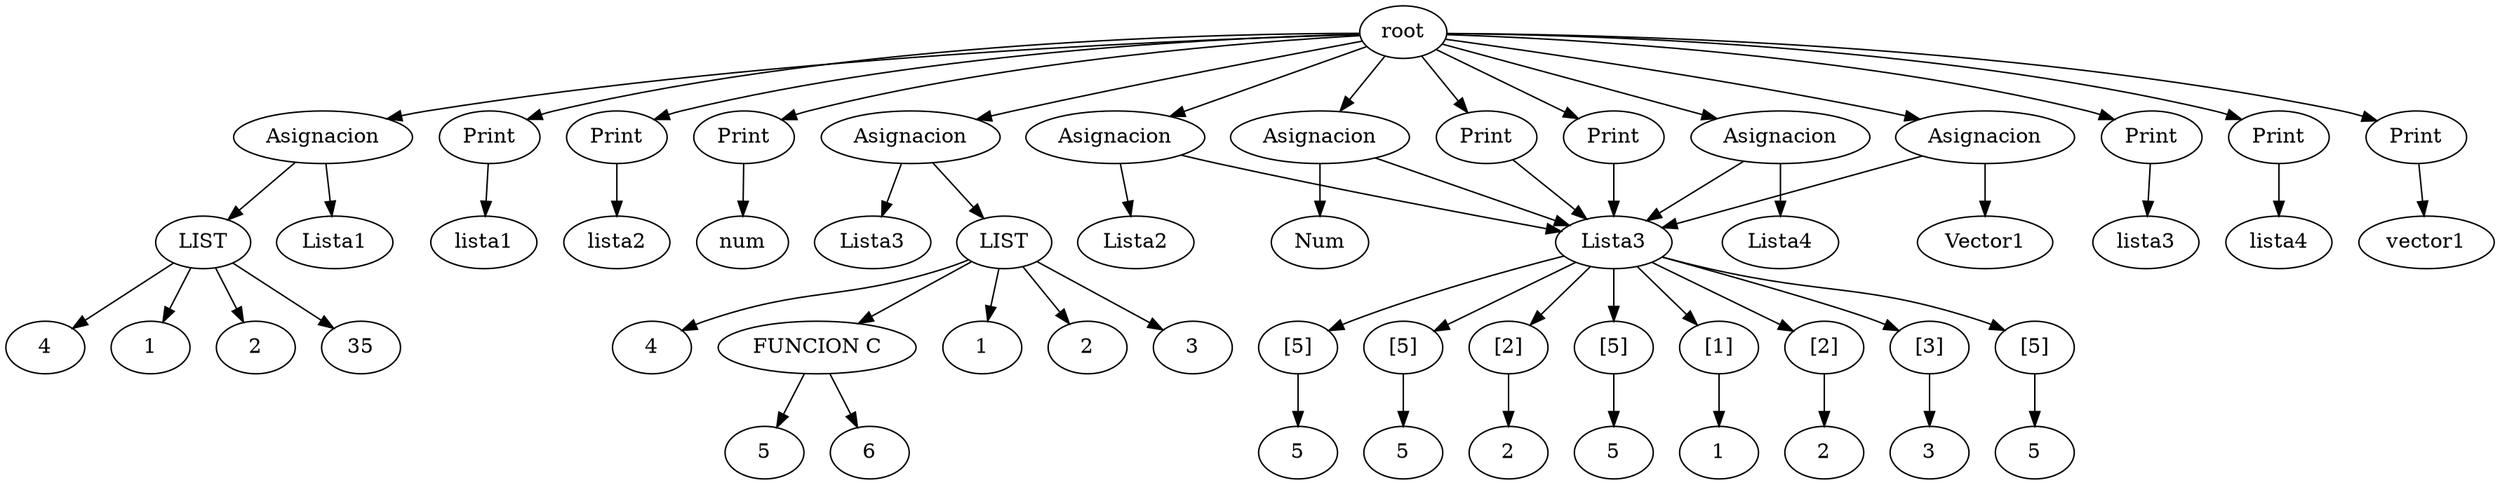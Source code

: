 digraph G{
rankir=TD;
56 [label = "root"];
6 [label = "Lista1"];
7 [label = "Asignacion"];
7 -> 6;
5[label = "LIST"];
1 [label = "1"];
2 [label = "2"];
3 [label = "35"];
4 [label = "4"];
5 -> 1;
5 -> 2;
5 -> 3;
5 -> 4;
7 [label = "Asignacion"];
7 -> 5;
8 [label = "lista1"];
9 [label = "Print"];
9 -> 8;
12 [label = "Lista2"];
13 [label = "Asignacion"];
13 -> 12;
null[label = "Lista1"];
10 [label = "2"];
11 [label = "[2]"];
11 -> 10;
null -> 11;
13 [label = "Asignacion"];
13 -> null;
14 [label = "lista2"];
15 [label = "Print"];
15 -> 14;
18 [label = "Num"];
19 [label = "Asignacion"];
19 -> 18;
null[label = "Lista1"];
16 [label = "3"];
17 [label = "[3]"];
17 -> 16;
null -> 17;
19 [label = "Asignacion"];
19 -> null;
20 [label = "num"];
21 [label = "Print"];
21 -> 20;
30 [label = "Lista3"];
31 [label = "Asignacion"];
31 -> 30;
29[label = "LIST"];
22 [label = "1"];
23 [label = "2"];
24 [label = "3"];
25 [label = "4"];
28[label = "FUNCION C"];
26 [label = "5"];
27 [label = "6"];
28 -> 26;
28 -> 27;
29 -> 22;
29 -> 23;
29 -> 24;
29 -> 25;
29 -> 28;
31 [label = "Asignacion"];
31 -> 29;
32 [label = "lista3"];
33 [label = "Print"];
33 -> 32;
36 [label = "Lista4"];
37 [label = "Asignacion"];
37 -> 36;
null[label = "Lista3"];
34 [label = "5"];
35 [label = "[5]"];
35 -> 34;
null -> 35;
37 [label = "Asignacion"];
37 -> null;
38 [label = "lista4"];
39 [label = "Print"];
39 -> 38;
42 [label = "Vector1"];
43 [label = "Asignacion"];
43 -> 42;
null[label = "Lista3"];
40 [label = "5"];
41 [label = "[5]"];
41 -> 40;
null -> 41;
43 [label = "Asignacion"];
43 -> null;
44 [label = "vector1"];
45 [label = "Print"];
45 -> 44;
null[label = "Lista3"];
46 [label = "5"];
47 [label = "[5]"];
47 -> 46;
48 [label = "2"];
49 [label = "[2]"];
49 -> 48;
null -> 47;
null -> 49;
50 [label = "Print"];
50 -> null;
null[label = "Lista3"];
51 [label = "5"];
52 [label = "[5]"];
52 -> 51;
53 [label = "1"];
54 [label = "[1]"];
54 -> 53;
null -> 52;
null -> 54;
55 [label = "Print"];
55 -> null;
56 -> 7;
56 -> 9;
56 -> 13;
56 -> 15;
56 -> 19;
56 -> 21;
56 -> 31;
56 -> 33;
56 -> 37;
56 -> 39;
56 -> 43;
56 -> 45;
56 -> 50;
56 -> 55;

}